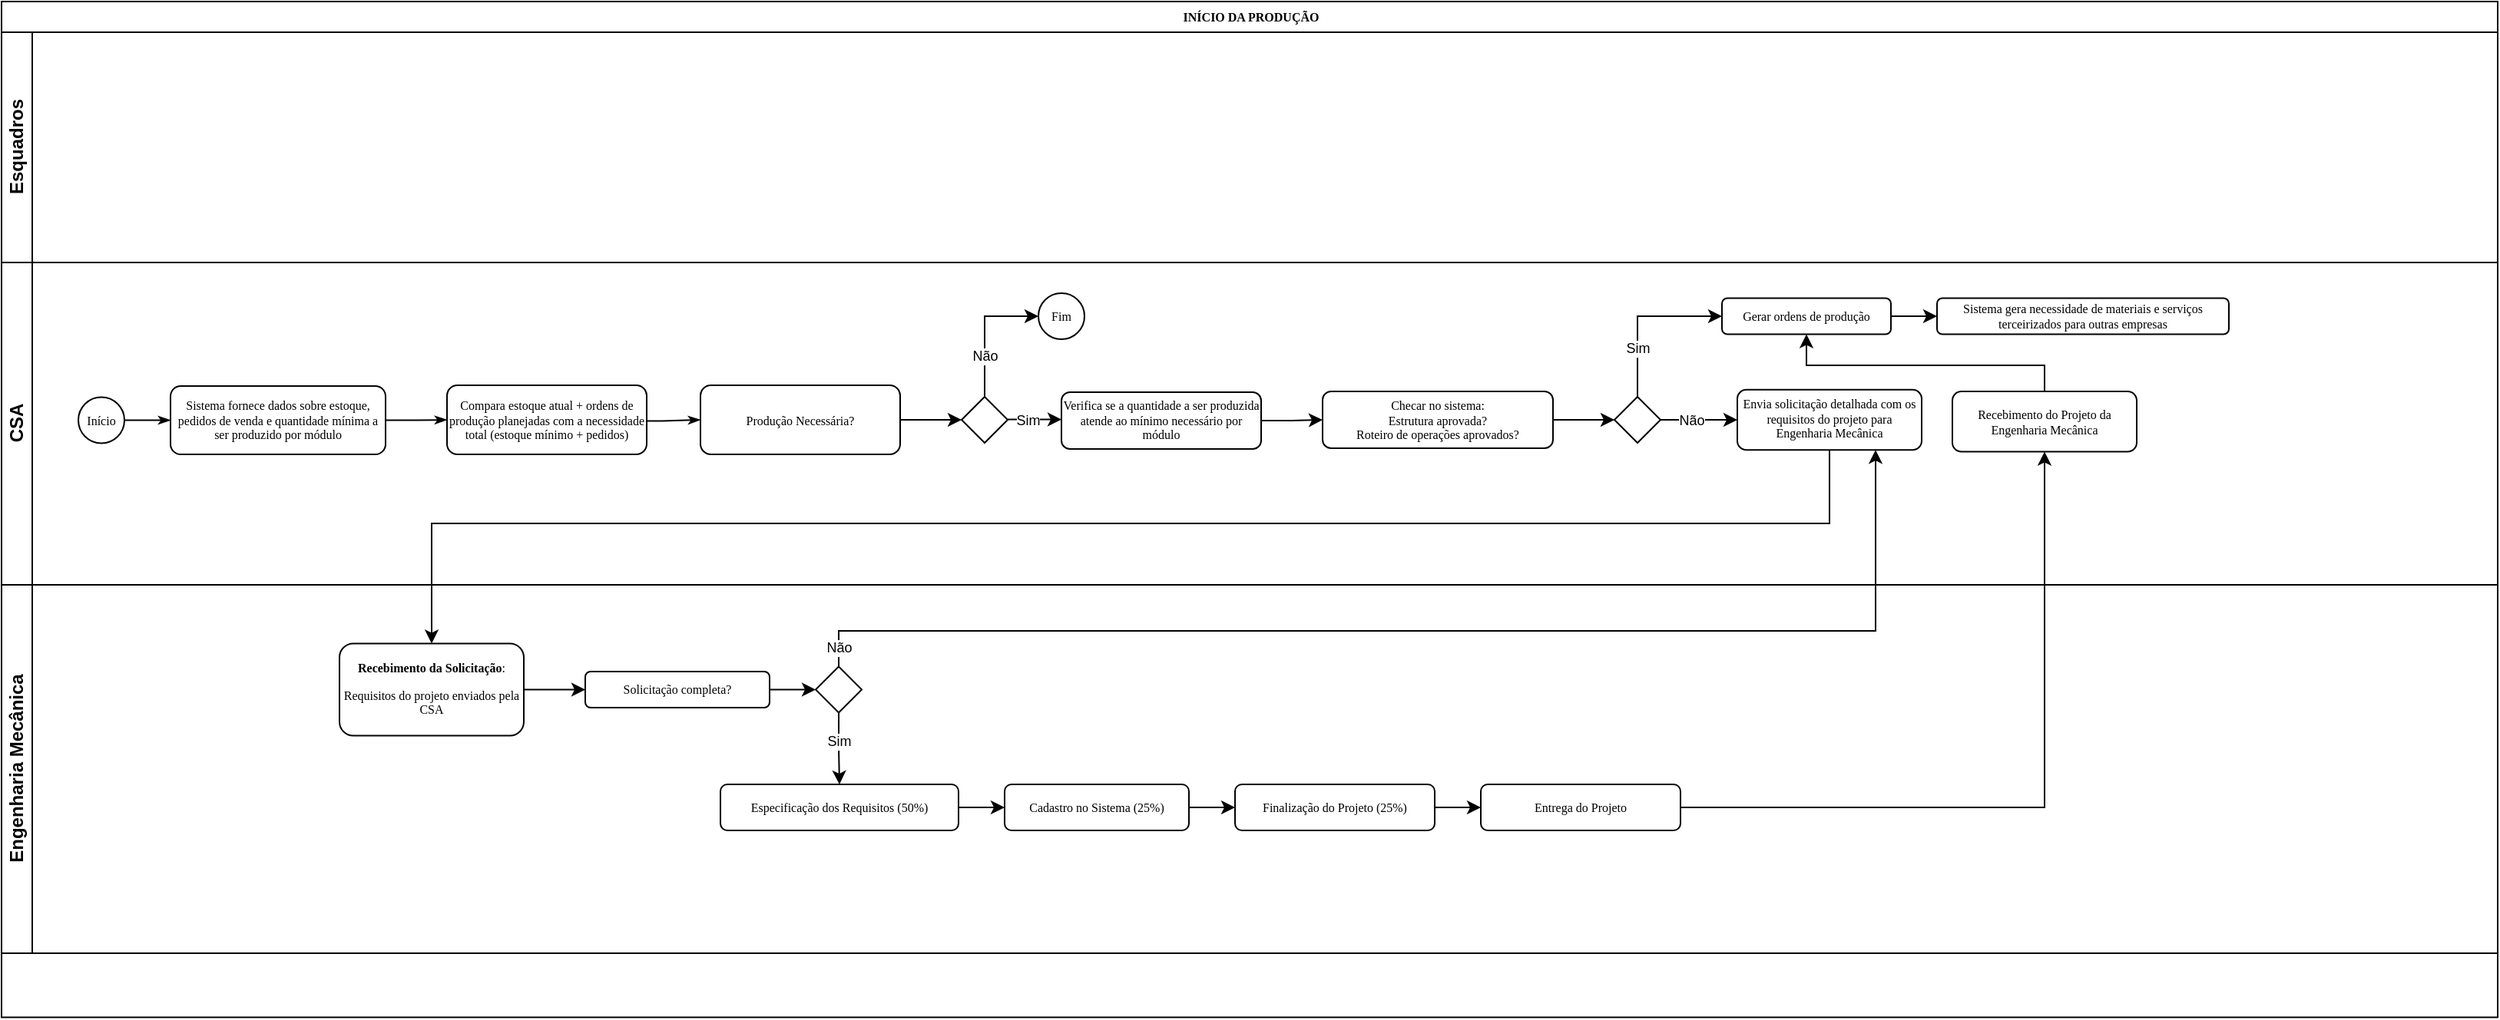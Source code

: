 <mxfile version="25.0.3">
  <diagram name="Page-1" id="c7488fd3-1785-93aa-aadb-54a6760d102a">
    <mxGraphModel dx="1584" dy="830" grid="1" gridSize="10" guides="1" tooltips="1" connect="1" arrows="1" fold="1" page="1" pageScale="1" pageWidth="1100" pageHeight="850" background="none" math="0" shadow="0">
      <root>
        <mxCell id="0" />
        <mxCell id="1" parent="0" />
        <mxCell id="2b4e8129b02d487f-1" value="INÍCIO DA PRODUÇÃO" style="swimlane;html=1;childLayout=stackLayout;horizontal=1;startSize=20;horizontalStack=0;rounded=0;shadow=0;labelBackgroundColor=none;strokeWidth=1;fontFamily=Verdana;fontSize=8;align=center;" parent="1" vertex="1">
          <mxGeometry x="30" y="30" width="1625" height="661.745" as="geometry" />
        </mxCell>
        <mxCell id="2b4e8129b02d487f-2" value="Esquadros" style="swimlane;html=1;startSize=20;horizontal=0;" parent="2b4e8129b02d487f-1" vertex="1">
          <mxGeometry y="20" width="1625" height="150" as="geometry" />
        </mxCell>
        <mxCell id="2b4e8129b02d487f-3" value="CSA" style="swimlane;html=1;startSize=20;horizontal=0;" parent="2b4e8129b02d487f-1" vertex="1">
          <mxGeometry y="170" width="1625" height="210" as="geometry" />
        </mxCell>
        <mxCell id="2b4e8129b02d487f-26" style="edgeStyle=orthogonalEdgeStyle;rounded=0;html=1;labelBackgroundColor=none;startArrow=none;startFill=0;startSize=5;endArrow=classicThin;endFill=1;endSize=5;jettySize=auto;orthogonalLoop=1;strokeWidth=1;fontFamily=Verdana;fontSize=8;exitX=0.987;exitY=0.418;exitDx=0;exitDy=0;exitPerimeter=0;entryX=0;entryY=0.5;entryDx=0;entryDy=0;" parent="2b4e8129b02d487f-3" source="2b4e8129b02d487f-12" target="HCitkY2xnXKGhHKzIr2a-8" edge="1">
          <mxGeometry relative="1" as="geometry">
            <Array as="points">
              <mxPoint x="369" y="99.25" />
              <mxPoint x="369" y="103.25" />
              <mxPoint x="430" y="103.25" />
            </Array>
          </mxGeometry>
        </mxCell>
        <mxCell id="2b4e8129b02d487f-12" value="Compara estoque atual + ordens de produção planejadas com a necessidade total (estoque mínimo + pedidos)" style="rounded=1;whiteSpace=wrap;html=1;shadow=0;labelBackgroundColor=none;strokeWidth=1;fontFamily=Verdana;fontSize=8;align=center;" parent="2b4e8129b02d487f-3" vertex="1">
          <mxGeometry x="290" y="80" width="130" height="45" as="geometry" />
        </mxCell>
        <mxCell id="HCitkY2xnXKGhHKzIr2a-11" style="edgeStyle=orthogonalEdgeStyle;rounded=0;orthogonalLoop=1;jettySize=auto;html=1;exitX=1;exitY=0.5;exitDx=0;exitDy=0;exitPerimeter=0;entryX=0;entryY=0.5;entryDx=0;entryDy=0;" edge="1" parent="2b4e8129b02d487f-3">
          <mxGeometry relative="1" as="geometry">
            <mxPoint x="655" y="102.25" as="sourcePoint" />
            <mxPoint x="690" y="102.75" as="targetPoint" />
          </mxGeometry>
        </mxCell>
        <mxCell id="HCitkY2xnXKGhHKzIr2a-26" value="Sim" style="edgeLabel;html=1;align=center;verticalAlign=middle;resizable=0;points=[];fontSize=9;" vertex="1" connectable="0" parent="HCitkY2xnXKGhHKzIr2a-11">
          <mxGeometry x="-0.518" y="-2" relative="1" as="geometry">
            <mxPoint x="4" y="-2" as="offset" />
          </mxGeometry>
        </mxCell>
        <mxCell id="HCitkY2xnXKGhHKzIr2a-13" style="edgeStyle=orthogonalEdgeStyle;rounded=0;orthogonalLoop=1;jettySize=auto;html=1;exitX=0.5;exitY=0;exitDx=0;exitDy=0;exitPerimeter=0;entryX=0;entryY=0.5;entryDx=0;entryDy=0;" edge="1" parent="2b4e8129b02d487f-3" source="2b4e8129b02d487f-13" target="HCitkY2xnXKGhHKzIr2a-12">
          <mxGeometry relative="1" as="geometry">
            <Array as="points">
              <mxPoint x="640" y="35" />
            </Array>
          </mxGeometry>
        </mxCell>
        <mxCell id="HCitkY2xnXKGhHKzIr2a-25" value="Não" style="edgeLabel;html=1;align=center;verticalAlign=middle;resizable=0;points=[];arcSize=8;fontSize=9;" vertex="1" connectable="0" parent="HCitkY2xnXKGhHKzIr2a-13">
          <mxGeometry x="-0.541" y="1" relative="1" as="geometry">
            <mxPoint x="1" y="-7" as="offset" />
          </mxGeometry>
        </mxCell>
        <mxCell id="2b4e8129b02d487f-13" value="" style="strokeWidth=1;html=1;shape=mxgraph.flowchart.decision;whiteSpace=wrap;rounded=1;shadow=0;labelBackgroundColor=none;fontFamily=Verdana;fontSize=8;align=center;" parent="2b4e8129b02d487f-3" vertex="1">
          <mxGeometry x="625" y="87.5" width="30" height="30" as="geometry" />
        </mxCell>
        <mxCell id="HCitkY2xnXKGhHKzIr2a-15" style="edgeStyle=orthogonalEdgeStyle;rounded=0;orthogonalLoop=1;jettySize=auto;html=1;exitX=1;exitY=0.5;exitDx=0;exitDy=0;entryX=0;entryY=0.5;entryDx=0;entryDy=0;" edge="1" parent="2b4e8129b02d487f-3" source="2b4e8129b02d487f-7" target="HCitkY2xnXKGhHKzIr2a-14">
          <mxGeometry relative="1" as="geometry" />
        </mxCell>
        <mxCell id="2b4e8129b02d487f-7" value="Verifica se a quantidade a ser produzida atende ao mínimo necessário por módulo" style="rounded=1;whiteSpace=wrap;html=1;shadow=0;labelBackgroundColor=none;strokeWidth=1;fontFamily=Verdana;fontSize=8;align=center;" parent="2b4e8129b02d487f-3" vertex="1">
          <mxGeometry x="690" y="84.5" width="130" height="37" as="geometry" />
        </mxCell>
        <mxCell id="2b4e8129b02d487f-6" value="Sistema fornece dados sobre estoque, pedidos de venda e quantidade mínima a ser produzido por módulo" style="rounded=1;whiteSpace=wrap;html=1;shadow=0;labelBackgroundColor=none;strokeWidth=1;fontFamily=Verdana;fontSize=8;align=center;" parent="2b4e8129b02d487f-3" vertex="1">
          <mxGeometry x="110" y="80.5" width="140" height="44.5" as="geometry" />
        </mxCell>
        <mxCell id="2b4e8129b02d487f-24" style="edgeStyle=orthogonalEdgeStyle;rounded=0;html=1;labelBackgroundColor=none;startArrow=none;startFill=0;startSize=5;endArrow=classicThin;endFill=1;endSize=5;jettySize=auto;orthogonalLoop=1;strokeWidth=1;fontFamily=Verdana;fontSize=8" parent="2b4e8129b02d487f-3" source="2b4e8129b02d487f-6" target="2b4e8129b02d487f-12" edge="1">
          <mxGeometry relative="1" as="geometry" />
        </mxCell>
        <mxCell id="2b4e8129b02d487f-5" value="Início" style="ellipse;whiteSpace=wrap;html=1;rounded=0;shadow=0;labelBackgroundColor=none;strokeWidth=1;fontFamily=Verdana;fontSize=8;align=center;" parent="2b4e8129b02d487f-3" vertex="1">
          <mxGeometry x="50" y="87.75" width="30" height="30" as="geometry" />
        </mxCell>
        <mxCell id="2b4e8129b02d487f-18" style="edgeStyle=orthogonalEdgeStyle;rounded=0;html=1;labelBackgroundColor=none;startArrow=none;startFill=0;startSize=5;endArrow=classicThin;endFill=1;endSize=5;jettySize=auto;orthogonalLoop=1;strokeWidth=1;fontFamily=Verdana;fontSize=8" parent="2b4e8129b02d487f-3" source="2b4e8129b02d487f-5" target="2b4e8129b02d487f-6" edge="1">
          <mxGeometry relative="1" as="geometry" />
        </mxCell>
        <mxCell id="HCitkY2xnXKGhHKzIr2a-8" value="Produção Necessária?" style="rounded=1;whiteSpace=wrap;html=1;shadow=0;labelBackgroundColor=none;strokeWidth=1;fontFamily=Verdana;fontSize=8;align=center;" vertex="1" parent="2b4e8129b02d487f-3">
          <mxGeometry x="455" y="80" width="130" height="45" as="geometry" />
        </mxCell>
        <mxCell id="HCitkY2xnXKGhHKzIr2a-9" style="edgeStyle=orthogonalEdgeStyle;rounded=0;orthogonalLoop=1;jettySize=auto;html=1;exitX=1;exitY=0.5;exitDx=0;exitDy=0;entryX=0;entryY=0.5;entryDx=0;entryDy=0;entryPerimeter=0;" edge="1" parent="2b4e8129b02d487f-3" source="HCitkY2xnXKGhHKzIr2a-8" target="2b4e8129b02d487f-13">
          <mxGeometry relative="1" as="geometry" />
        </mxCell>
        <mxCell id="HCitkY2xnXKGhHKzIr2a-12" value="Fim" style="ellipse;whiteSpace=wrap;html=1;rounded=0;shadow=0;labelBackgroundColor=none;strokeWidth=1;fontFamily=Verdana;fontSize=8;align=center;" vertex="1" parent="2b4e8129b02d487f-3">
          <mxGeometry x="675" y="20" width="30" height="30" as="geometry" />
        </mxCell>
        <mxCell id="HCitkY2xnXKGhHKzIr2a-14" value="Checar no sistema:&lt;br&gt;Estrutura aprovada?&lt;div&gt;Roteiro de operações aprovados?&lt;/div&gt;" style="rounded=1;whiteSpace=wrap;html=1;shadow=0;labelBackgroundColor=none;strokeWidth=1;fontFamily=Verdana;fontSize=8;align=center;" vertex="1" parent="2b4e8129b02d487f-3">
          <mxGeometry x="860" y="84" width="150" height="37" as="geometry" />
        </mxCell>
        <mxCell id="HCitkY2xnXKGhHKzIr2a-27" style="edgeStyle=orthogonalEdgeStyle;rounded=0;orthogonalLoop=1;jettySize=auto;html=1;exitX=1;exitY=0.5;exitDx=0;exitDy=0;exitPerimeter=0;entryX=0;entryY=0.5;entryDx=0;entryDy=0;" edge="1" parent="2b4e8129b02d487f-3" source="HCitkY2xnXKGhHKzIr2a-31" target="HCitkY2xnXKGhHKzIr2a-37">
          <mxGeometry relative="1" as="geometry">
            <mxPoint x="1090" y="102.25" as="sourcePoint" />
            <mxPoint x="1125" y="102.75" as="targetPoint" />
          </mxGeometry>
        </mxCell>
        <mxCell id="HCitkY2xnXKGhHKzIr2a-28" value="Não" style="edgeLabel;html=1;align=center;verticalAlign=middle;resizable=0;points=[];fontSize=9;" vertex="1" connectable="0" parent="HCitkY2xnXKGhHKzIr2a-27">
          <mxGeometry x="-0.518" y="-2" relative="1" as="geometry">
            <mxPoint x="8" y="-2" as="offset" />
          </mxGeometry>
        </mxCell>
        <mxCell id="HCitkY2xnXKGhHKzIr2a-29" style="edgeStyle=orthogonalEdgeStyle;rounded=0;orthogonalLoop=1;jettySize=auto;html=1;exitX=0.5;exitY=0;exitDx=0;exitDy=0;exitPerimeter=0;entryX=0;entryY=0.5;entryDx=0;entryDy=0;" edge="1" parent="2b4e8129b02d487f-3" source="HCitkY2xnXKGhHKzIr2a-31" target="HCitkY2xnXKGhHKzIr2a-36">
          <mxGeometry relative="1" as="geometry">
            <mxPoint x="1110" y="35" as="targetPoint" />
            <Array as="points">
              <mxPoint x="1065" y="35" />
            </Array>
          </mxGeometry>
        </mxCell>
        <mxCell id="HCitkY2xnXKGhHKzIr2a-30" value="Sim" style="edgeLabel;html=1;align=center;verticalAlign=middle;resizable=0;points=[];arcSize=8;fontSize=9;" vertex="1" connectable="0" parent="HCitkY2xnXKGhHKzIr2a-29">
          <mxGeometry x="-0.541" y="1" relative="1" as="geometry">
            <mxPoint x="1" y="-7" as="offset" />
          </mxGeometry>
        </mxCell>
        <mxCell id="HCitkY2xnXKGhHKzIr2a-31" value="" style="strokeWidth=1;html=1;shape=mxgraph.flowchart.decision;whiteSpace=wrap;rounded=1;shadow=0;labelBackgroundColor=none;fontFamily=Verdana;fontSize=8;align=center;" vertex="1" parent="2b4e8129b02d487f-3">
          <mxGeometry x="1050" y="87.5" width="30" height="30" as="geometry" />
        </mxCell>
        <mxCell id="HCitkY2xnXKGhHKzIr2a-34" style="edgeStyle=orthogonalEdgeStyle;rounded=0;orthogonalLoop=1;jettySize=auto;html=1;exitX=1;exitY=0.5;exitDx=0;exitDy=0;entryX=0;entryY=0.5;entryDx=0;entryDy=0;entryPerimeter=0;" edge="1" parent="2b4e8129b02d487f-3" source="HCitkY2xnXKGhHKzIr2a-14" target="HCitkY2xnXKGhHKzIr2a-31">
          <mxGeometry relative="1" as="geometry" />
        </mxCell>
        <mxCell id="HCitkY2xnXKGhHKzIr2a-41" style="edgeStyle=orthogonalEdgeStyle;rounded=0;orthogonalLoop=1;jettySize=auto;html=1;exitX=1;exitY=0.5;exitDx=0;exitDy=0;" edge="1" parent="2b4e8129b02d487f-3" source="HCitkY2xnXKGhHKzIr2a-36" target="HCitkY2xnXKGhHKzIr2a-40">
          <mxGeometry relative="1" as="geometry" />
        </mxCell>
        <mxCell id="HCitkY2xnXKGhHKzIr2a-36" value="Gerar ordens de produção" style="rounded=1;whiteSpace=wrap;html=1;shadow=0;labelBackgroundColor=none;strokeWidth=1;fontFamily=Verdana;fontSize=8;align=center;" vertex="1" parent="2b4e8129b02d487f-3">
          <mxGeometry x="1120" y="23.25" width="110" height="23.5" as="geometry" />
        </mxCell>
        <mxCell id="HCitkY2xnXKGhHKzIr2a-37" value="Envia solicitação detalhada com os requisitos do projeto para Engenharia Mecânica" style="rounded=1;whiteSpace=wrap;html=1;shadow=0;labelBackgroundColor=none;strokeWidth=1;fontFamily=Verdana;fontSize=8;align=center;" vertex="1" parent="2b4e8129b02d487f-3">
          <mxGeometry x="1130" y="82.87" width="120" height="39.25" as="geometry" />
        </mxCell>
        <mxCell id="HCitkY2xnXKGhHKzIr2a-42" style="edgeStyle=orthogonalEdgeStyle;rounded=0;orthogonalLoop=1;jettySize=auto;html=1;exitX=0.5;exitY=0;exitDx=0;exitDy=0;entryX=0.5;entryY=1;entryDx=0;entryDy=0;" edge="1" parent="2b4e8129b02d487f-3" source="HCitkY2xnXKGhHKzIr2a-39" target="HCitkY2xnXKGhHKzIr2a-36">
          <mxGeometry relative="1" as="geometry">
            <Array as="points">
              <mxPoint x="1330" y="67" />
              <mxPoint x="1175" y="67" />
            </Array>
          </mxGeometry>
        </mxCell>
        <mxCell id="HCitkY2xnXKGhHKzIr2a-39" value="Recebimento do Projeto da Engenharia Mecânica" style="rounded=1;whiteSpace=wrap;html=1;shadow=0;labelBackgroundColor=none;strokeWidth=1;fontFamily=Verdana;fontSize=8;align=center;" vertex="1" parent="2b4e8129b02d487f-3">
          <mxGeometry x="1270" y="84" width="120" height="39.25" as="geometry" />
        </mxCell>
        <mxCell id="HCitkY2xnXKGhHKzIr2a-40" value="Sistema gera necessidade de materiais e serviços terceirizados para outras empresas" style="rounded=1;whiteSpace=wrap;html=1;shadow=0;labelBackgroundColor=none;strokeWidth=1;fontFamily=Verdana;fontSize=8;align=center;" vertex="1" parent="2b4e8129b02d487f-3">
          <mxGeometry x="1260" y="23.25" width="190" height="23.5" as="geometry" />
        </mxCell>
        <mxCell id="HCitkY2xnXKGhHKzIr2a-44" value="" style="edgeStyle=orthogonalEdgeStyle;rounded=0;orthogonalLoop=1;jettySize=auto;html=1;" edge="1" parent="2b4e8129b02d487f-1" source="HCitkY2xnXKGhHKzIr2a-37" target="HCitkY2xnXKGhHKzIr2a-43">
          <mxGeometry relative="1" as="geometry">
            <Array as="points">
              <mxPoint x="1190" y="340" />
              <mxPoint x="280" y="340" />
            </Array>
          </mxGeometry>
        </mxCell>
        <mxCell id="HCitkY2xnXKGhHKzIr2a-55" value="" style="edgeStyle=orthogonalEdgeStyle;rounded=0;orthogonalLoop=1;jettySize=auto;html=1;entryX=0.75;entryY=1;entryDx=0;entryDy=0;" edge="1" parent="2b4e8129b02d487f-1" source="HCitkY2xnXKGhHKzIr2a-51" target="HCitkY2xnXKGhHKzIr2a-37">
          <mxGeometry relative="1" as="geometry">
            <mxPoint x="595" y="448.3" as="targetPoint" />
            <Array as="points">
              <mxPoint x="545" y="410" />
              <mxPoint x="1220" y="410" />
            </Array>
          </mxGeometry>
        </mxCell>
        <mxCell id="HCitkY2xnXKGhHKzIr2a-57" value="Não" style="edgeLabel;html=1;align=center;verticalAlign=middle;resizable=0;points=[];fontSize=9;" vertex="1" connectable="0" parent="HCitkY2xnXKGhHKzIr2a-55">
          <mxGeometry x="-0.963" y="-3" relative="1" as="geometry">
            <mxPoint x="-3" y="2" as="offset" />
          </mxGeometry>
        </mxCell>
        <mxCell id="2b4e8129b02d487f-4" value="Engenharia Mecânica" style="swimlane;html=1;startSize=20;horizontal=0;" parent="2b4e8129b02d487f-1" vertex="1">
          <mxGeometry y="380" width="1625" height="240" as="geometry" />
        </mxCell>
        <mxCell id="HCitkY2xnXKGhHKzIr2a-48" value="" style="edgeStyle=orthogonalEdgeStyle;rounded=0;orthogonalLoop=1;jettySize=auto;html=1;" edge="1" parent="2b4e8129b02d487f-4" source="HCitkY2xnXKGhHKzIr2a-43" target="HCitkY2xnXKGhHKzIr2a-47">
          <mxGeometry relative="1" as="geometry" />
        </mxCell>
        <mxCell id="HCitkY2xnXKGhHKzIr2a-43" value="&lt;p&gt;&lt;strong&gt;Recebimento da Solicitação&lt;/strong&gt;:&lt;/p&gt;&lt;p&gt;Requisitos do projet&lt;span style=&quot;background-color: initial;&quot;&gt;o enviados pela CSA&lt;/span&gt;&lt;/p&gt;" style="whiteSpace=wrap;html=1;fontSize=8;fontFamily=Verdana;rounded=1;shadow=0;labelBackgroundColor=none;strokeWidth=1;" vertex="1" parent="2b4e8129b02d487f-4">
          <mxGeometry x="220" y="38.25" width="120" height="60" as="geometry" />
        </mxCell>
        <mxCell id="HCitkY2xnXKGhHKzIr2a-47" value="Solicitação completa?" style="whiteSpace=wrap;html=1;fontSize=8;fontFamily=Verdana;rounded=1;shadow=0;labelBackgroundColor=none;strokeWidth=1;" vertex="1" parent="2b4e8129b02d487f-4">
          <mxGeometry x="380" y="56.5" width="120" height="23.5" as="geometry" />
        </mxCell>
        <mxCell id="HCitkY2xnXKGhHKzIr2a-53" value="" style="edgeStyle=orthogonalEdgeStyle;rounded=0;orthogonalLoop=1;jettySize=auto;html=1;entryX=0.5;entryY=0;entryDx=0;entryDy=0;" edge="1" parent="2b4e8129b02d487f-4" source="HCitkY2xnXKGhHKzIr2a-51" target="HCitkY2xnXKGhHKzIr2a-52">
          <mxGeometry relative="1" as="geometry" />
        </mxCell>
        <mxCell id="HCitkY2xnXKGhHKzIr2a-56" value="Sim" style="edgeLabel;html=1;align=center;verticalAlign=middle;resizable=0;points=[];fontSize=9;" vertex="1" connectable="0" parent="HCitkY2xnXKGhHKzIr2a-53">
          <mxGeometry x="-0.464" relative="1" as="geometry">
            <mxPoint y="6" as="offset" />
          </mxGeometry>
        </mxCell>
        <mxCell id="HCitkY2xnXKGhHKzIr2a-51" value="" style="strokeWidth=1;html=1;shape=mxgraph.flowchart.decision;whiteSpace=wrap;rounded=1;shadow=0;labelBackgroundColor=none;fontFamily=Verdana;fontSize=8;align=center;" vertex="1" parent="2b4e8129b02d487f-4">
          <mxGeometry x="530" y="53.255" width="30" height="30" as="geometry" />
        </mxCell>
        <mxCell id="HCitkY2xnXKGhHKzIr2a-64" style="edgeStyle=orthogonalEdgeStyle;rounded=0;orthogonalLoop=1;jettySize=auto;html=1;exitX=1;exitY=0.5;exitDx=0;exitDy=0;entryX=0;entryY=0.5;entryDx=0;entryDy=0;" edge="1" parent="2b4e8129b02d487f-4" source="HCitkY2xnXKGhHKzIr2a-52" target="HCitkY2xnXKGhHKzIr2a-61">
          <mxGeometry relative="1" as="geometry" />
        </mxCell>
        <mxCell id="HCitkY2xnXKGhHKzIr2a-52" value="Especificação dos Requisitos (50%)" style="whiteSpace=wrap;html=1;fontSize=8;fontFamily=Verdana;strokeWidth=1;rounded=1;shadow=0;labelBackgroundColor=none;" vertex="1" parent="2b4e8129b02d487f-4">
          <mxGeometry x="468" y="130" width="155" height="30" as="geometry" />
        </mxCell>
        <mxCell id="HCitkY2xnXKGhHKzIr2a-58" style="edgeStyle=orthogonalEdgeStyle;rounded=0;orthogonalLoop=1;jettySize=auto;html=1;exitX=1;exitY=0.5;exitDx=0;exitDy=0;entryX=0;entryY=0.5;entryDx=0;entryDy=0;entryPerimeter=0;" edge="1" parent="2b4e8129b02d487f-4" source="HCitkY2xnXKGhHKzIr2a-47" target="HCitkY2xnXKGhHKzIr2a-51">
          <mxGeometry relative="1" as="geometry" />
        </mxCell>
        <mxCell id="HCitkY2xnXKGhHKzIr2a-65" style="edgeStyle=orthogonalEdgeStyle;rounded=0;orthogonalLoop=1;jettySize=auto;html=1;exitX=1;exitY=0.5;exitDx=0;exitDy=0;entryX=0;entryY=0.5;entryDx=0;entryDy=0;" edge="1" parent="2b4e8129b02d487f-4" source="HCitkY2xnXKGhHKzIr2a-61" target="HCitkY2xnXKGhHKzIr2a-62">
          <mxGeometry relative="1" as="geometry" />
        </mxCell>
        <mxCell id="HCitkY2xnXKGhHKzIr2a-61" value="Cadastro no Sistema (25%)" style="whiteSpace=wrap;html=1;fontSize=8;fontFamily=Verdana;strokeWidth=1;rounded=1;shadow=0;labelBackgroundColor=none;" vertex="1" parent="2b4e8129b02d487f-4">
          <mxGeometry x="653" y="130" width="120" height="30" as="geometry" />
        </mxCell>
        <mxCell id="HCitkY2xnXKGhHKzIr2a-66" style="edgeStyle=orthogonalEdgeStyle;rounded=0;orthogonalLoop=1;jettySize=auto;html=1;exitX=1;exitY=0.5;exitDx=0;exitDy=0;entryX=0;entryY=0.5;entryDx=0;entryDy=0;" edge="1" parent="2b4e8129b02d487f-4" source="HCitkY2xnXKGhHKzIr2a-62" target="HCitkY2xnXKGhHKzIr2a-63">
          <mxGeometry relative="1" as="geometry" />
        </mxCell>
        <mxCell id="HCitkY2xnXKGhHKzIr2a-62" value="Finalização do Projeto (25%)" style="whiteSpace=wrap;html=1;fontSize=8;fontFamily=Verdana;strokeWidth=1;rounded=1;shadow=0;labelBackgroundColor=none;" vertex="1" parent="2b4e8129b02d487f-4">
          <mxGeometry x="803" y="130" width="130" height="30" as="geometry" />
        </mxCell>
        <mxCell id="HCitkY2xnXKGhHKzIr2a-63" value="&lt;p&gt;Entrega do Projeto&lt;/p&gt;" style="whiteSpace=wrap;html=1;fontSize=8;fontFamily=Verdana;strokeWidth=1;rounded=1;shadow=0;labelBackgroundColor=none;" vertex="1" parent="2b4e8129b02d487f-4">
          <mxGeometry x="963" y="130" width="130" height="30" as="geometry" />
        </mxCell>
        <mxCell id="HCitkY2xnXKGhHKzIr2a-67" style="edgeStyle=orthogonalEdgeStyle;rounded=0;orthogonalLoop=1;jettySize=auto;html=1;exitX=1;exitY=0.5;exitDx=0;exitDy=0;entryX=0.5;entryY=1;entryDx=0;entryDy=0;" edge="1" parent="2b4e8129b02d487f-1" source="HCitkY2xnXKGhHKzIr2a-63" target="HCitkY2xnXKGhHKzIr2a-39">
          <mxGeometry relative="1" as="geometry" />
        </mxCell>
      </root>
    </mxGraphModel>
  </diagram>
</mxfile>

